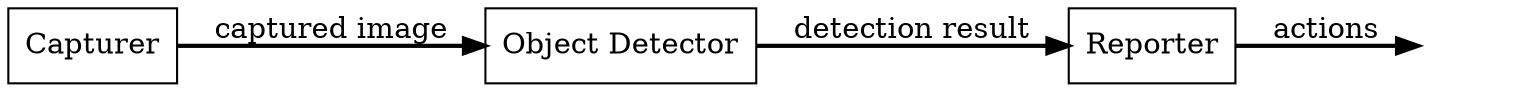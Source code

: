 digraph System {
  rankdir=LR
  Capturer [shape=box];
  ObjectDetector [shape=box, label="Object Detector"];
  Reporter [shape=box];
  sink [shape=none, label=""]
  Capturer -> ObjectDetector [style=bold, label="captured image"]
  ObjectDetector -> Reporter [style=bold, label="detection result"]
  Reporter -> sink [style=bold, label="actions"]
}
